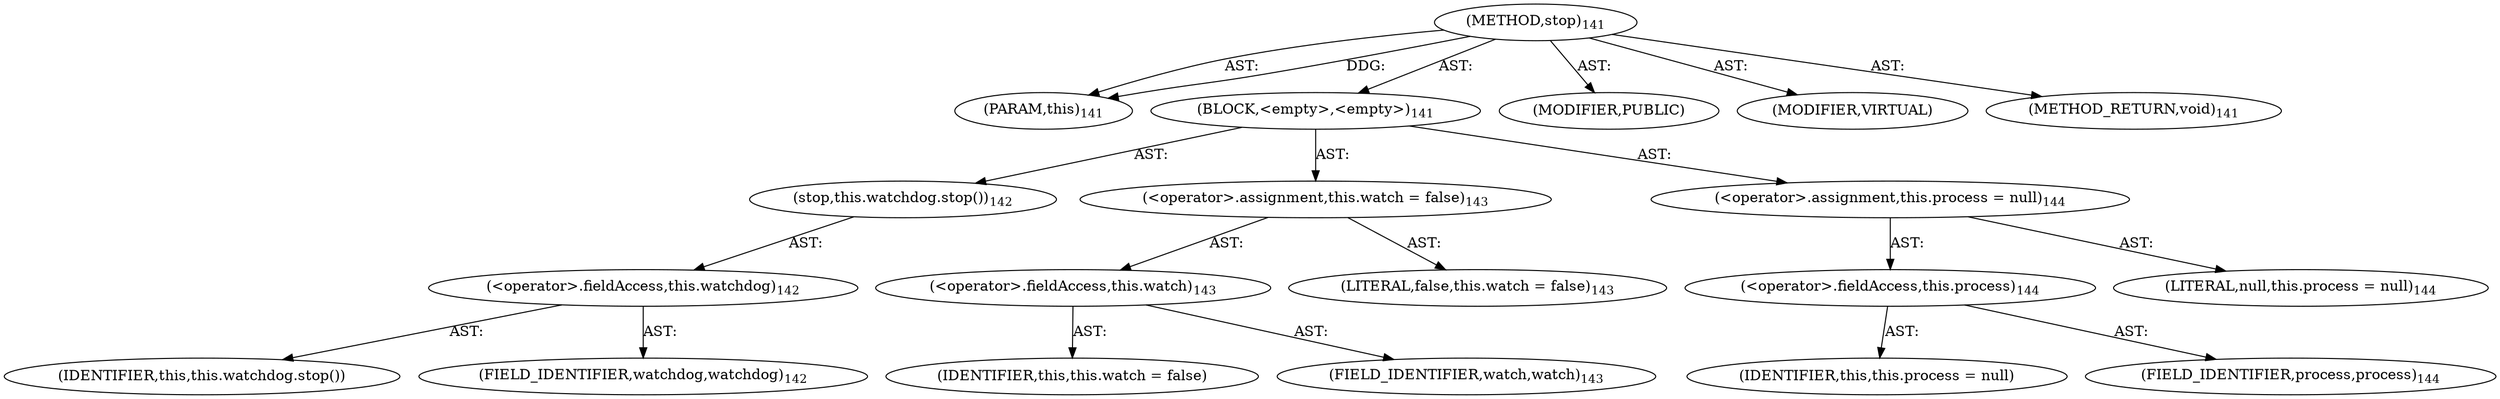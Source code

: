 digraph "stop" {  
"111669149699" [label = <(METHOD,stop)<SUB>141</SUB>> ]
"115964116999" [label = <(PARAM,this)<SUB>141</SUB>> ]
"25769803783" [label = <(BLOCK,&lt;empty&gt;,&lt;empty&gt;)<SUB>141</SUB>> ]
"30064771108" [label = <(stop,this.watchdog.stop())<SUB>142</SUB>> ]
"30064771109" [label = <(&lt;operator&gt;.fieldAccess,this.watchdog)<SUB>142</SUB>> ]
"68719476761" [label = <(IDENTIFIER,this,this.watchdog.stop())> ]
"55834574860" [label = <(FIELD_IDENTIFIER,watchdog,watchdog)<SUB>142</SUB>> ]
"30064771110" [label = <(&lt;operator&gt;.assignment,this.watch = false)<SUB>143</SUB>> ]
"30064771111" [label = <(&lt;operator&gt;.fieldAccess,this.watch)<SUB>143</SUB>> ]
"68719476762" [label = <(IDENTIFIER,this,this.watch = false)> ]
"55834574861" [label = <(FIELD_IDENTIFIER,watch,watch)<SUB>143</SUB>> ]
"90194313226" [label = <(LITERAL,false,this.watch = false)<SUB>143</SUB>> ]
"30064771112" [label = <(&lt;operator&gt;.assignment,this.process = null)<SUB>144</SUB>> ]
"30064771113" [label = <(&lt;operator&gt;.fieldAccess,this.process)<SUB>144</SUB>> ]
"68719476763" [label = <(IDENTIFIER,this,this.process = null)> ]
"55834574862" [label = <(FIELD_IDENTIFIER,process,process)<SUB>144</SUB>> ]
"90194313227" [label = <(LITERAL,null,this.process = null)<SUB>144</SUB>> ]
"133143986187" [label = <(MODIFIER,PUBLIC)> ]
"133143986188" [label = <(MODIFIER,VIRTUAL)> ]
"128849018883" [label = <(METHOD_RETURN,void)<SUB>141</SUB>> ]
  "111669149699" -> "115964116999"  [ label = "AST: "] 
  "111669149699" -> "25769803783"  [ label = "AST: "] 
  "111669149699" -> "133143986187"  [ label = "AST: "] 
  "111669149699" -> "133143986188"  [ label = "AST: "] 
  "111669149699" -> "128849018883"  [ label = "AST: "] 
  "25769803783" -> "30064771108"  [ label = "AST: "] 
  "25769803783" -> "30064771110"  [ label = "AST: "] 
  "25769803783" -> "30064771112"  [ label = "AST: "] 
  "30064771108" -> "30064771109"  [ label = "AST: "] 
  "30064771109" -> "68719476761"  [ label = "AST: "] 
  "30064771109" -> "55834574860"  [ label = "AST: "] 
  "30064771110" -> "30064771111"  [ label = "AST: "] 
  "30064771110" -> "90194313226"  [ label = "AST: "] 
  "30064771111" -> "68719476762"  [ label = "AST: "] 
  "30064771111" -> "55834574861"  [ label = "AST: "] 
  "30064771112" -> "30064771113"  [ label = "AST: "] 
  "30064771112" -> "90194313227"  [ label = "AST: "] 
  "30064771113" -> "68719476763"  [ label = "AST: "] 
  "30064771113" -> "55834574862"  [ label = "AST: "] 
  "111669149699" -> "115964116999"  [ label = "DDG: "] 
}

